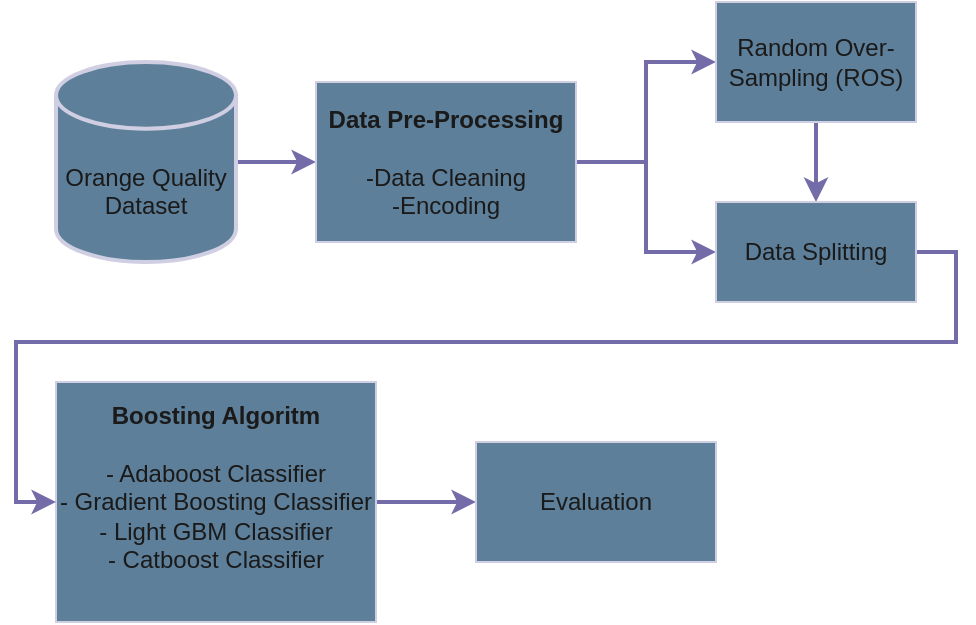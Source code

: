 <mxfile version="24.3.1" type="google">
  <diagram name="Page-1" id="YP5UjL32gfOZzYR_MuLs">
    <mxGraphModel grid="1" page="1" gridSize="10" guides="1" tooltips="1" connect="1" arrows="1" fold="1" pageScale="1" pageWidth="850" pageHeight="1100" background="#FFFFFF" math="0" shadow="0">
      <root>
        <mxCell id="0" />
        <mxCell id="1" parent="0" />
        <mxCell id="B3XmTMiXGOnF1Q8Z-8_W-2" value="" style="endArrow=classic;html=1;rounded=0;labelBackgroundColor=none;strokeColor=#736CA8;strokeWidth=2;fontColor=default;" edge="1" parent="1" target="B3XmTMiXGOnF1Q8Z-8_W-3">
          <mxGeometry width="50" height="50" relative="1" as="geometry">
            <mxPoint x="200" y="80" as="sourcePoint" />
            <mxPoint x="280" y="80" as="targetPoint" />
            <Array as="points">
              <mxPoint x="220" y="80" />
            </Array>
          </mxGeometry>
        </mxCell>
        <mxCell id="B3XmTMiXGOnF1Q8Z-8_W-12" style="edgeStyle=orthogonalEdgeStyle;rounded=0;orthogonalLoop=1;jettySize=auto;html=1;exitX=1;exitY=0.5;exitDx=0;exitDy=0;entryX=0;entryY=0.5;entryDx=0;entryDy=0;labelBackgroundColor=none;strokeColor=#736CA8;strokeWidth=2;fontColor=default;" edge="1" parent="1" source="B3XmTMiXGOnF1Q8Z-8_W-3" target="B3XmTMiXGOnF1Q8Z-8_W-7">
          <mxGeometry relative="1" as="geometry" />
        </mxCell>
        <mxCell id="B3XmTMiXGOnF1Q8Z-8_W-13" style="edgeStyle=orthogonalEdgeStyle;rounded=0;orthogonalLoop=1;jettySize=auto;html=1;exitX=1;exitY=0.5;exitDx=0;exitDy=0;entryX=0;entryY=0.5;entryDx=0;entryDy=0;labelBackgroundColor=none;strokeColor=#736CA8;strokeWidth=2;fontColor=default;" edge="1" parent="1" source="B3XmTMiXGOnF1Q8Z-8_W-3" target="B3XmTMiXGOnF1Q8Z-8_W-8">
          <mxGeometry relative="1" as="geometry" />
        </mxCell>
        <mxCell id="B3XmTMiXGOnF1Q8Z-8_W-3" value="&lt;b&gt;Data Pre-Processing&lt;/b&gt;&lt;div&gt;&lt;b&gt;&lt;br&gt;&lt;/b&gt;&lt;/div&gt;&lt;div&gt;-Data Cleaning&lt;/div&gt;&lt;div&gt;-Encoding&lt;/div&gt;" style="rounded=0;whiteSpace=wrap;html=1;labelBackgroundColor=none;strokeColor=#D0CEE2;fillColor=#5D7F99;fontColor=#1A1A1A;" vertex="1" parent="1">
          <mxGeometry x="240" y="40" width="130" height="80" as="geometry" />
        </mxCell>
        <mxCell id="Ug4tno5CdQKPfe8nXXJB-2" style="edgeStyle=orthogonalEdgeStyle;rounded=0;orthogonalLoop=1;jettySize=auto;html=1;exitX=1;exitY=0.5;exitDx=0;exitDy=0;labelBackgroundColor=none;strokeColor=#736CA8;strokeWidth=2;fontColor=default;" edge="1" parent="1" source="B3XmTMiXGOnF1Q8Z-8_W-4" target="B3XmTMiXGOnF1Q8Z-8_W-6">
          <mxGeometry relative="1" as="geometry" />
        </mxCell>
        <mxCell id="B3XmTMiXGOnF1Q8Z-8_W-4" value="&lt;b&gt;Boosting Algoritm&lt;/b&gt;&lt;div&gt;&lt;b&gt;&lt;br&gt;&lt;/b&gt;&lt;/div&gt;&lt;div&gt;- Adaboost Classifier&lt;/div&gt;&lt;div&gt;- Gradient Boosting Classifier&lt;/div&gt;&lt;div&gt;- Light GBM Classifier&lt;/div&gt;&lt;div&gt;- Catboost Classifier&lt;/div&gt;&lt;div&gt;&lt;br&gt;&lt;/div&gt;" style="rounded=0;whiteSpace=wrap;html=1;labelBackgroundColor=none;fillColor=#5D7F99;strokeColor=#D0CEE2;fontColor=#1A1A1A;" vertex="1" parent="1">
          <mxGeometry x="110" y="190" width="160" height="120" as="geometry" />
        </mxCell>
        <mxCell id="B3XmTMiXGOnF1Q8Z-8_W-6" value="Evaluation" style="rounded=0;whiteSpace=wrap;html=1;labelBackgroundColor=none;strokeColor=#D0CEE2;fillColor=#5D7F99;fontColor=#1A1A1A;" vertex="1" parent="1">
          <mxGeometry x="320" y="220" width="120" height="60" as="geometry" />
        </mxCell>
        <mxCell id="B3XmTMiXGOnF1Q8Z-8_W-14" style="edgeStyle=orthogonalEdgeStyle;rounded=0;orthogonalLoop=1;jettySize=auto;html=1;exitX=0.5;exitY=1;exitDx=0;exitDy=0;entryX=0.5;entryY=0;entryDx=0;entryDy=0;labelBackgroundColor=none;strokeColor=#736CA8;strokeWidth=2;fontColor=default;" edge="1" parent="1" source="B3XmTMiXGOnF1Q8Z-8_W-7" target="B3XmTMiXGOnF1Q8Z-8_W-8">
          <mxGeometry relative="1" as="geometry" />
        </mxCell>
        <mxCell id="B3XmTMiXGOnF1Q8Z-8_W-7" value="Random Over-Sampling (ROS)" style="rounded=0;whiteSpace=wrap;html=1;strokeColor=#D0CEE2;labelBackgroundColor=none;fillColor=#5D7F99;fontColor=#1A1A1A;" vertex="1" parent="1">
          <mxGeometry x="440" width="100" height="60" as="geometry" />
        </mxCell>
        <mxCell id="Ug4tno5CdQKPfe8nXXJB-1" style="edgeStyle=orthogonalEdgeStyle;rounded=0;orthogonalLoop=1;jettySize=auto;html=1;exitX=1;exitY=0.5;exitDx=0;exitDy=0;entryX=0;entryY=0.5;entryDx=0;entryDy=0;strokeColor=#736CA8;strokeWidth=2;labelBackgroundColor=none;fontColor=default;" edge="1" parent="1" source="B3XmTMiXGOnF1Q8Z-8_W-8" target="B3XmTMiXGOnF1Q8Z-8_W-4">
          <mxGeometry relative="1" as="geometry" />
        </mxCell>
        <mxCell id="B3XmTMiXGOnF1Q8Z-8_W-8" value="Data Splitting" style="rounded=0;whiteSpace=wrap;html=1;labelBackgroundColor=none;fillColor=#5D7F99;strokeColor=#D0CEE2;fontColor=#1A1A1A;" vertex="1" parent="1">
          <mxGeometry x="440" y="100" width="100" height="50" as="geometry" />
        </mxCell>
        <mxCell id="B3XmTMiXGOnF1Q8Z-8_W-9" value="&lt;div&gt;&lt;br&gt;&lt;/div&gt;&lt;div&gt;&lt;br&gt;&lt;/div&gt;Orange Quality Dataset" style="strokeWidth=2;html=1;shape=mxgraph.flowchart.database;whiteSpace=wrap;labelBackgroundColor=none;fillColor=#5D7F99;strokeColor=#D0CEE2;fontColor=#1A1A1A;" vertex="1" parent="1">
          <mxGeometry x="110" y="30" width="90" height="100" as="geometry" />
        </mxCell>
      </root>
    </mxGraphModel>
  </diagram>
</mxfile>
